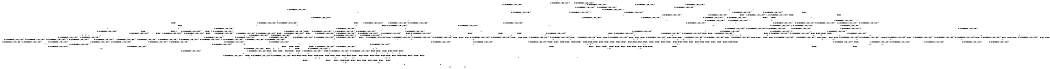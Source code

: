 digraph BCG {
size = "7, 10.5";
center = TRUE;
node [shape = circle];
0 [peripheries = 2];
0 -> 1 [label = "EX !0 !ATOMIC_EXCH_BRANCH (1, +0, FALSE, +0, 3, TRUE) !{}"];
0 -> 2 [label = "EX !2 !ATOMIC_EXCH_BRANCH (1, +0, TRUE, +0, 1, TRUE) !{}"];
0 -> 3 [label = "EX !1 !ATOMIC_EXCH_BRANCH (1, +1, TRUE, +0, 2, TRUE) !{}"];
0 -> 4 [label = "EX !0 !ATOMIC_EXCH_BRANCH (1, +0, FALSE, +0, 3, TRUE) !{}"];
0 -> 5 [label = "EX !2 !ATOMIC_EXCH_BRANCH (1, +0, TRUE, +0, 1, TRUE) !{}"];
0 -> 6 [label = "EX !1 !ATOMIC_EXCH_BRANCH (1, +1, TRUE, +0, 2, TRUE) !{}"];
1 -> 7 [label = "EX !2 !ATOMIC_EXCH_BRANCH (1, +0, TRUE, +0, 1, TRUE) !{}"];
2 -> 8 [label = "EX !0 !ATOMIC_EXCH_BRANCH (1, +0, FALSE, +0, 3, TRUE) !{}"];
3 -> 9 [label = "EX !0 !ATOMIC_EXCH_BRANCH (1, +0, FALSE, +0, 3, FALSE) !{}"];
4 -> 7 [label = "EX !2 !ATOMIC_EXCH_BRANCH (1, +0, TRUE, +0, 1, TRUE) !{}"];
4 -> 10 [label = "EX !1 !ATOMIC_EXCH_BRANCH (1, +1, TRUE, +0, 2, TRUE) !{}"];
4 -> 11 [label = "TERMINATE !0"];
4 -> 12 [label = "EX !2 !ATOMIC_EXCH_BRANCH (1, +0, TRUE, +0, 1, TRUE) !{}"];
4 -> 13 [label = "EX !1 !ATOMIC_EXCH_BRANCH (1, +1, TRUE, +0, 2, TRUE) !{}"];
4 -> 14 [label = "TERMINATE !0"];
5 -> 2 [label = "EX !2 !ATOMIC_EXCH_BRANCH (1, +0, TRUE, +0, 1, TRUE) !{}"];
5 -> 8 [label = "EX !0 !ATOMIC_EXCH_BRANCH (1, +0, FALSE, +0, 3, TRUE) !{}"];
5 -> 15 [label = "EX !1 !ATOMIC_EXCH_BRANCH (1, +1, TRUE, +0, 2, TRUE) !{}"];
5 -> 5 [label = "EX !2 !ATOMIC_EXCH_BRANCH (1, +0, TRUE, +0, 1, TRUE) !{}"];
5 -> 16 [label = "EX !0 !ATOMIC_EXCH_BRANCH (1, +0, FALSE, +0, 3, TRUE) !{}"];
5 -> 17 [label = "EX !1 !ATOMIC_EXCH_BRANCH (1, +1, TRUE, +0, 2, TRUE) !{}"];
6 -> 9 [label = "EX !0 !ATOMIC_EXCH_BRANCH (1, +0, FALSE, +0, 3, FALSE) !{}"];
6 -> 18 [label = "EX !2 !ATOMIC_EXCH_BRANCH (1, +0, TRUE, +0, 1, FALSE) !{}"];
6 -> 19 [label = "TERMINATE !1"];
6 -> 20 [label = "EX !0 !ATOMIC_EXCH_BRANCH (1, +0, FALSE, +0, 3, FALSE) !{}"];
6 -> 21 [label = "EX !2 !ATOMIC_EXCH_BRANCH (1, +0, TRUE, +0, 1, FALSE) !{}"];
6 -> 22 [label = "TERMINATE !1"];
7 -> 23 [label = "EX !1 !ATOMIC_EXCH_BRANCH (1, +1, TRUE, +0, 2, TRUE) !{}"];
8 -> 7 [label = "EX !2 !ATOMIC_EXCH_BRANCH (1, +0, TRUE, +0, 1, TRUE) !{}"];
9 -> 24 [label = "EX !0 !ATOMIC_EXCH_BRANCH (1, +1, TRUE, +1, 2, TRUE) !{}"];
10 -> 25 [label = "EX !2 !ATOMIC_EXCH_BRANCH (1, +0, TRUE, +0, 1, FALSE) !{}"];
11 -> 26 [label = "EX !2 !ATOMIC_EXCH_BRANCH (1, +0, TRUE, +0, 1, TRUE) !{}"];
12 -> 7 [label = "EX !2 !ATOMIC_EXCH_BRANCH (1, +0, TRUE, +0, 1, TRUE) !{}"];
12 -> 23 [label = "EX !1 !ATOMIC_EXCH_BRANCH (1, +1, TRUE, +0, 2, TRUE) !{}"];
12 -> 27 [label = "TERMINATE !0"];
12 -> 12 [label = "EX !2 !ATOMIC_EXCH_BRANCH (1, +0, TRUE, +0, 1, TRUE) !{}"];
12 -> 28 [label = "EX !1 !ATOMIC_EXCH_BRANCH (1, +1, TRUE, +0, 2, TRUE) !{}"];
12 -> 29 [label = "TERMINATE !0"];
13 -> 25 [label = "EX !2 !ATOMIC_EXCH_BRANCH (1, +0, TRUE, +0, 1, FALSE) !{}"];
13 -> 30 [label = "TERMINATE !0"];
13 -> 31 [label = "TERMINATE !1"];
13 -> 32 [label = "EX !2 !ATOMIC_EXCH_BRANCH (1, +0, TRUE, +0, 1, FALSE) !{}"];
13 -> 33 [label = "TERMINATE !0"];
13 -> 34 [label = "TERMINATE !1"];
14 -> 26 [label = "EX !2 !ATOMIC_EXCH_BRANCH (1, +0, TRUE, +0, 1, TRUE) !{}"];
14 -> 35 [label = "EX !1 !ATOMIC_EXCH_BRANCH (1, +1, TRUE, +0, 2, TRUE) !{}"];
14 -> 36 [label = "EX !2 !ATOMIC_EXCH_BRANCH (1, +0, TRUE, +0, 1, TRUE) !{}"];
14 -> 37 [label = "EX !1 !ATOMIC_EXCH_BRANCH (1, +1, TRUE, +0, 2, TRUE) !{}"];
15 -> 18 [label = "EX !2 !ATOMIC_EXCH_BRANCH (1, +0, TRUE, +0, 1, FALSE) !{}"];
16 -> 7 [label = "EX !2 !ATOMIC_EXCH_BRANCH (1, +0, TRUE, +0, 1, TRUE) !{}"];
16 -> 23 [label = "EX !1 !ATOMIC_EXCH_BRANCH (1, +1, TRUE, +0, 2, TRUE) !{}"];
16 -> 27 [label = "TERMINATE !0"];
16 -> 12 [label = "EX !2 !ATOMIC_EXCH_BRANCH (1, +0, TRUE, +0, 1, TRUE) !{}"];
16 -> 28 [label = "EX !1 !ATOMIC_EXCH_BRANCH (1, +1, TRUE, +0, 2, TRUE) !{}"];
16 -> 29 [label = "TERMINATE !0"];
17 -> 18 [label = "EX !2 !ATOMIC_EXCH_BRANCH (1, +0, TRUE, +0, 1, FALSE) !{}"];
17 -> 38 [label = "EX !0 !ATOMIC_EXCH_BRANCH (1, +0, FALSE, +0, 3, FALSE) !{}"];
17 -> 39 [label = "TERMINATE !1"];
17 -> 21 [label = "EX !2 !ATOMIC_EXCH_BRANCH (1, +0, TRUE, +0, 1, FALSE) !{}"];
17 -> 40 [label = "EX !0 !ATOMIC_EXCH_BRANCH (1, +0, FALSE, +0, 3, FALSE) !{}"];
17 -> 41 [label = "TERMINATE !1"];
18 -> 42 [label = "EX !0 !ATOMIC_EXCH_BRANCH (1, +0, FALSE, +0, 3, TRUE) !{}"];
19 -> 43 [label = "EX !0 !ATOMIC_EXCH_BRANCH (1, +0, FALSE, +0, 3, FALSE) !{}"];
20 -> 24 [label = "EX !0 !ATOMIC_EXCH_BRANCH (1, +1, TRUE, +1, 2, TRUE) !{}"];
20 -> 44 [label = "EX !2 !ATOMIC_EXCH_BRANCH (1, +0, TRUE, +0, 1, FALSE) !{}"];
20 -> 45 [label = "TERMINATE !1"];
20 -> 46 [label = "EX !0 !ATOMIC_EXCH_BRANCH (1, +1, TRUE, +1, 2, TRUE) !{}"];
20 -> 47 [label = "EX !2 !ATOMIC_EXCH_BRANCH (1, +0, TRUE, +0, 1, FALSE) !{}"];
20 -> 48 [label = "TERMINATE !1"];
21 -> 42 [label = "EX !0 !ATOMIC_EXCH_BRANCH (1, +0, FALSE, +0, 3, TRUE) !{}"];
21 -> 49 [label = "TERMINATE !2"];
21 -> 50 [label = "TERMINATE !1"];
21 -> 51 [label = "EX !0 !ATOMIC_EXCH_BRANCH (1, +0, FALSE, +0, 3, TRUE) !{}"];
21 -> 52 [label = "TERMINATE !2"];
21 -> 53 [label = "TERMINATE !1"];
22 -> 43 [label = "EX !0 !ATOMIC_EXCH_BRANCH (1, +0, FALSE, +0, 3, FALSE) !{}"];
22 -> 54 [label = "EX !2 !ATOMIC_EXCH_BRANCH (1, +0, TRUE, +0, 1, FALSE) !{}"];
22 -> 55 [label = "EX !0 !ATOMIC_EXCH_BRANCH (1, +0, FALSE, +0, 3, FALSE) !{}"];
22 -> 56 [label = "EX !2 !ATOMIC_EXCH_BRANCH (1, +0, TRUE, +0, 1, FALSE) !{}"];
23 -> 25 [label = "EX !2 !ATOMIC_EXCH_BRANCH (1, +0, TRUE, +0, 1, FALSE) !{}"];
24 -> 44 [label = "EX !2 !ATOMIC_EXCH_BRANCH (1, +0, TRUE, +0, 1, FALSE) !{}"];
25 -> 57 [label = "TERMINATE !0"];
26 -> 58 [label = "EX !1 !ATOMIC_EXCH_BRANCH (1, +1, TRUE, +0, 2, TRUE) !{}"];
27 -> 58 [label = "EX !1 !ATOMIC_EXCH_BRANCH (1, +1, TRUE, +0, 2, TRUE) !{}"];
28 -> 25 [label = "EX !2 !ATOMIC_EXCH_BRANCH (1, +0, TRUE, +0, 1, FALSE) !{}"];
28 -> 59 [label = "TERMINATE !0"];
28 -> 60 [label = "TERMINATE !1"];
28 -> 32 [label = "EX !2 !ATOMIC_EXCH_BRANCH (1, +0, TRUE, +0, 1, FALSE) !{}"];
28 -> 61 [label = "TERMINATE !0"];
28 -> 62 [label = "TERMINATE !1"];
29 -> 58 [label = "EX !1 !ATOMIC_EXCH_BRANCH (1, +1, TRUE, +0, 2, TRUE) !{}"];
29 -> 26 [label = "EX !2 !ATOMIC_EXCH_BRANCH (1, +0, TRUE, +0, 1, TRUE) !{}"];
29 -> 63 [label = "EX !1 !ATOMIC_EXCH_BRANCH (1, +1, TRUE, +0, 2, TRUE) !{}"];
29 -> 36 [label = "EX !2 !ATOMIC_EXCH_BRANCH (1, +0, TRUE, +0, 1, TRUE) !{}"];
30 -> 64 [label = "EX !2 !ATOMIC_EXCH_BRANCH (1, +0, TRUE, +0, 1, FALSE) !{}"];
31 -> 65 [label = "EX !2 !ATOMIC_EXCH_BRANCH (1, +0, TRUE, +0, 1, FALSE) !{}"];
32 -> 57 [label = "TERMINATE !0"];
32 -> 66 [label = "TERMINATE !2"];
32 -> 67 [label = "TERMINATE !1"];
32 -> 68 [label = "TERMINATE !0"];
32 -> 69 [label = "TERMINATE !2"];
32 -> 70 [label = "TERMINATE !1"];
33 -> 64 [label = "EX !2 !ATOMIC_EXCH_BRANCH (1, +0, TRUE, +0, 1, FALSE) !{}"];
33 -> 71 [label = "TERMINATE !1"];
33 -> 72 [label = "EX !2 !ATOMIC_EXCH_BRANCH (1, +0, TRUE, +0, 1, FALSE) !{}"];
33 -> 73 [label = "TERMINATE !1"];
34 -> 65 [label = "EX !2 !ATOMIC_EXCH_BRANCH (1, +0, TRUE, +0, 1, FALSE) !{}"];
34 -> 71 [label = "TERMINATE !0"];
34 -> 74 [label = "EX !2 !ATOMIC_EXCH_BRANCH (1, +0, TRUE, +0, 1, FALSE) !{}"];
34 -> 73 [label = "TERMINATE !0"];
35 -> 64 [label = "EX !2 !ATOMIC_EXCH_BRANCH (1, +0, TRUE, +0, 1, FALSE) !{}"];
36 -> 26 [label = "EX !2 !ATOMIC_EXCH_BRANCH (1, +0, TRUE, +0, 1, TRUE) !{}"];
36 -> 58 [label = "EX !1 !ATOMIC_EXCH_BRANCH (1, +1, TRUE, +0, 2, TRUE) !{}"];
36 -> 36 [label = "EX !2 !ATOMIC_EXCH_BRANCH (1, +0, TRUE, +0, 1, TRUE) !{}"];
36 -> 63 [label = "EX !1 !ATOMIC_EXCH_BRANCH (1, +1, TRUE, +0, 2, TRUE) !{}"];
37 -> 64 [label = "EX !2 !ATOMIC_EXCH_BRANCH (1, +0, TRUE, +0, 1, FALSE) !{}"];
37 -> 71 [label = "TERMINATE !1"];
37 -> 72 [label = "EX !2 !ATOMIC_EXCH_BRANCH (1, +0, TRUE, +0, 1, FALSE) !{}"];
37 -> 73 [label = "TERMINATE !1"];
38 -> 75 [label = "EX !0 !ATOMIC_EXCH_BRANCH (1, +1, TRUE, +1, 2, TRUE) !{}"];
39 -> 76 [label = "EX !0 !ATOMIC_EXCH_BRANCH (1, +0, FALSE, +0, 3, FALSE) !{}"];
40 -> 75 [label = "EX !0 !ATOMIC_EXCH_BRANCH (1, +1, TRUE, +1, 2, TRUE) !{}"];
40 -> 44 [label = "EX !2 !ATOMIC_EXCH_BRANCH (1, +0, TRUE, +0, 1, FALSE) !{}"];
40 -> 77 [label = "TERMINATE !1"];
40 -> 78 [label = "EX !0 !ATOMIC_EXCH_BRANCH (1, +1, TRUE, +1, 2, TRUE) !{}"];
40 -> 47 [label = "EX !2 !ATOMIC_EXCH_BRANCH (1, +0, TRUE, +0, 1, FALSE) !{}"];
40 -> 79 [label = "TERMINATE !1"];
41 -> 76 [label = "EX !0 !ATOMIC_EXCH_BRANCH (1, +0, FALSE, +0, 3, FALSE) !{}"];
41 -> 54 [label = "EX !2 !ATOMIC_EXCH_BRANCH (1, +0, TRUE, +0, 1, FALSE) !{}"];
41 -> 80 [label = "EX !0 !ATOMIC_EXCH_BRANCH (1, +0, FALSE, +0, 3, FALSE) !{}"];
41 -> 56 [label = "EX !2 !ATOMIC_EXCH_BRANCH (1, +0, TRUE, +0, 1, FALSE) !{}"];
42 -> 57 [label = "TERMINATE !0"];
43 -> 81 [label = "EX !0 !ATOMIC_EXCH_BRANCH (1, +1, TRUE, +1, 2, TRUE) !{}"];
44 -> 82 [label = "EX !0 !ATOMIC_EXCH_BRANCH (1, +1, TRUE, +1, 2, FALSE) !{}"];
45 -> 83 [label = "EX !2 !ATOMIC_EXCH_BRANCH (1, +0, TRUE, +0, 1, FALSE) !{}"];
46 -> 24 [label = "EX !0 !ATOMIC_EXCH_BRANCH (1, +1, TRUE, +1, 2, TRUE) !{}"];
46 -> 44 [label = "EX !2 !ATOMIC_EXCH_BRANCH (1, +0, TRUE, +0, 1, FALSE) !{}"];
46 -> 45 [label = "TERMINATE !1"];
46 -> 46 [label = "EX !0 !ATOMIC_EXCH_BRANCH (1, +1, TRUE, +1, 2, TRUE) !{}"];
46 -> 47 [label = "EX !2 !ATOMIC_EXCH_BRANCH (1, +0, TRUE, +0, 1, FALSE) !{}"];
46 -> 48 [label = "TERMINATE !1"];
47 -> 82 [label = "EX !0 !ATOMIC_EXCH_BRANCH (1, +1, TRUE, +1, 2, FALSE) !{}"];
47 -> 84 [label = "TERMINATE !2"];
47 -> 85 [label = "TERMINATE !1"];
47 -> 86 [label = "EX !0 !ATOMIC_EXCH_BRANCH (1, +1, TRUE, +1, 2, FALSE) !{}"];
47 -> 87 [label = "TERMINATE !2"];
47 -> 88 [label = "TERMINATE !1"];
48 -> 83 [label = "EX !2 !ATOMIC_EXCH_BRANCH (1, +0, TRUE, +0, 1, FALSE) !{}"];
48 -> 81 [label = "EX !0 !ATOMIC_EXCH_BRANCH (1, +1, TRUE, +1, 2, TRUE) !{}"];
48 -> 89 [label = "EX !2 !ATOMIC_EXCH_BRANCH (1, +0, TRUE, +0, 1, FALSE) !{}"];
48 -> 90 [label = "EX !0 !ATOMIC_EXCH_BRANCH (1, +1, TRUE, +1, 2, TRUE) !{}"];
49 -> 91 [label = "EX !0 !ATOMIC_EXCH_BRANCH (1, +0, FALSE, +0, 3, TRUE) !{}"];
50 -> 92 [label = "EX !0 !ATOMIC_EXCH_BRANCH (1, +0, FALSE, +0, 3, TRUE) !{}"];
51 -> 57 [label = "TERMINATE !0"];
51 -> 66 [label = "TERMINATE !2"];
51 -> 67 [label = "TERMINATE !1"];
51 -> 68 [label = "TERMINATE !0"];
51 -> 69 [label = "TERMINATE !2"];
51 -> 70 [label = "TERMINATE !1"];
52 -> 91 [label = "EX !0 !ATOMIC_EXCH_BRANCH (1, +0, FALSE, +0, 3, TRUE) !{}"];
52 -> 93 [label = "TERMINATE !1"];
52 -> 94 [label = "EX !0 !ATOMIC_EXCH_BRANCH (1, +0, FALSE, +0, 3, TRUE) !{}"];
52 -> 95 [label = "TERMINATE !1"];
53 -> 92 [label = "EX !0 !ATOMIC_EXCH_BRANCH (1, +0, FALSE, +0, 3, TRUE) !{}"];
53 -> 93 [label = "TERMINATE !2"];
53 -> 96 [label = "EX !0 !ATOMIC_EXCH_BRANCH (1, +0, FALSE, +0, 3, TRUE) !{}"];
53 -> 95 [label = "TERMINATE !2"];
54 -> 92 [label = "EX !0 !ATOMIC_EXCH_BRANCH (1, +0, FALSE, +0, 3, TRUE) !{}"];
55 -> 81 [label = "EX !0 !ATOMIC_EXCH_BRANCH (1, +1, TRUE, +1, 2, TRUE) !{}"];
55 -> 83 [label = "EX !2 !ATOMIC_EXCH_BRANCH (1, +0, TRUE, +0, 1, FALSE) !{}"];
55 -> 90 [label = "EX !0 !ATOMIC_EXCH_BRANCH (1, +1, TRUE, +1, 2, TRUE) !{}"];
55 -> 89 [label = "EX !2 !ATOMIC_EXCH_BRANCH (1, +0, TRUE, +0, 1, FALSE) !{}"];
56 -> 92 [label = "EX !0 !ATOMIC_EXCH_BRANCH (1, +0, FALSE, +0, 3, TRUE) !{}"];
56 -> 93 [label = "TERMINATE !2"];
56 -> 96 [label = "EX !0 !ATOMIC_EXCH_BRANCH (1, +0, FALSE, +0, 3, TRUE) !{}"];
56 -> 95 [label = "TERMINATE !2"];
57 -> 97 [label = "TERMINATE !2"];
58 -> 64 [label = "EX !2 !ATOMIC_EXCH_BRANCH (1, +0, TRUE, +0, 1, FALSE) !{}"];
59 -> 98 [label = "TERMINATE !1"];
60 -> 98 [label = "TERMINATE !0"];
61 -> 98 [label = "TERMINATE !1"];
61 -> 64 [label = "EX !2 !ATOMIC_EXCH_BRANCH (1, +0, TRUE, +0, 1, FALSE) !{}"];
61 -> 99 [label = "TERMINATE !1"];
61 -> 72 [label = "EX !2 !ATOMIC_EXCH_BRANCH (1, +0, TRUE, +0, 1, FALSE) !{}"];
62 -> 98 [label = "TERMINATE !0"];
62 -> 65 [label = "EX !2 !ATOMIC_EXCH_BRANCH (1, +0, TRUE, +0, 1, FALSE) !{}"];
62 -> 99 [label = "TERMINATE !0"];
62 -> 74 [label = "EX !2 !ATOMIC_EXCH_BRANCH (1, +0, TRUE, +0, 1, FALSE) !{}"];
63 -> 64 [label = "EX !2 !ATOMIC_EXCH_BRANCH (1, +0, TRUE, +0, 1, FALSE) !{}"];
63 -> 98 [label = "TERMINATE !1"];
63 -> 72 [label = "EX !2 !ATOMIC_EXCH_BRANCH (1, +0, TRUE, +0, 1, FALSE) !{}"];
63 -> 99 [label = "TERMINATE !1"];
64 -> 97 [label = "TERMINATE !2"];
65 -> 100 [label = "TERMINATE !0"];
66 -> 97 [label = "TERMINATE !0"];
67 -> 100 [label = "TERMINATE !0"];
68 -> 97 [label = "TERMINATE !2"];
68 -> 100 [label = "TERMINATE !1"];
68 -> 101 [label = "TERMINATE !2"];
68 -> 102 [label = "TERMINATE !1"];
69 -> 97 [label = "TERMINATE !0"];
69 -> 103 [label = "TERMINATE !1"];
69 -> 101 [label = "TERMINATE !0"];
69 -> 104 [label = "TERMINATE !1"];
70 -> 100 [label = "TERMINATE !0"];
70 -> 103 [label = "TERMINATE !2"];
70 -> 102 [label = "TERMINATE !0"];
70 -> 104 [label = "TERMINATE !2"];
71 -> 105 [label = "EX !2 !ATOMIC_EXCH_BRANCH (1, +0, TRUE, +0, 1, FALSE) !{}"];
72 -> 97 [label = "TERMINATE !2"];
72 -> 100 [label = "TERMINATE !1"];
72 -> 101 [label = "TERMINATE !2"];
72 -> 102 [label = "TERMINATE !1"];
73 -> 105 [label = "EX !2 !ATOMIC_EXCH_BRANCH (1, +0, TRUE, +0, 1, FALSE) !{}"];
73 -> 106 [label = "EX !2 !ATOMIC_EXCH_BRANCH (1, +0, TRUE, +0, 1, FALSE) !{}"];
74 -> 100 [label = "TERMINATE !0"];
74 -> 103 [label = "TERMINATE !2"];
74 -> 102 [label = "TERMINATE !0"];
74 -> 104 [label = "TERMINATE !2"];
75 -> 44 [label = "EX !2 !ATOMIC_EXCH_BRANCH (1, +0, TRUE, +0, 1, FALSE) !{}"];
76 -> 107 [label = "EX !0 !ATOMIC_EXCH_BRANCH (1, +1, TRUE, +1, 2, TRUE) !{}"];
77 -> 107 [label = "EX !0 !ATOMIC_EXCH_BRANCH (1, +1, TRUE, +1, 2, TRUE) !{}"];
78 -> 75 [label = "EX !0 !ATOMIC_EXCH_BRANCH (1, +1, TRUE, +1, 2, TRUE) !{}"];
78 -> 44 [label = "EX !2 !ATOMIC_EXCH_BRANCH (1, +0, TRUE, +0, 1, FALSE) !{}"];
78 -> 77 [label = "TERMINATE !1"];
78 -> 78 [label = "EX !0 !ATOMIC_EXCH_BRANCH (1, +1, TRUE, +1, 2, TRUE) !{}"];
78 -> 47 [label = "EX !2 !ATOMIC_EXCH_BRANCH (1, +0, TRUE, +0, 1, FALSE) !{}"];
78 -> 79 [label = "TERMINATE !1"];
79 -> 107 [label = "EX !0 !ATOMIC_EXCH_BRANCH (1, +1, TRUE, +1, 2, TRUE) !{}"];
79 -> 83 [label = "EX !2 !ATOMIC_EXCH_BRANCH (1, +0, TRUE, +0, 1, FALSE) !{}"];
79 -> 108 [label = "EX !0 !ATOMIC_EXCH_BRANCH (1, +1, TRUE, +1, 2, TRUE) !{}"];
79 -> 89 [label = "EX !2 !ATOMIC_EXCH_BRANCH (1, +0, TRUE, +0, 1, FALSE) !{}"];
80 -> 107 [label = "EX !0 !ATOMIC_EXCH_BRANCH (1, +1, TRUE, +1, 2, TRUE) !{}"];
80 -> 83 [label = "EX !2 !ATOMIC_EXCH_BRANCH (1, +0, TRUE, +0, 1, FALSE) !{}"];
80 -> 108 [label = "EX !0 !ATOMIC_EXCH_BRANCH (1, +1, TRUE, +1, 2, TRUE) !{}"];
80 -> 89 [label = "EX !2 !ATOMIC_EXCH_BRANCH (1, +0, TRUE, +0, 1, FALSE) !{}"];
81 -> 83 [label = "EX !2 !ATOMIC_EXCH_BRANCH (1, +0, TRUE, +0, 1, FALSE) !{}"];
82 -> 109 [label = "TERMINATE !0"];
83 -> 110 [label = "EX !0 !ATOMIC_EXCH_BRANCH (1, +1, TRUE, +1, 2, FALSE) !{}"];
84 -> 111 [label = "TERMINATE !1"];
85 -> 111 [label = "TERMINATE !2"];
86 -> 109 [label = "TERMINATE !0"];
86 -> 112 [label = "TERMINATE !2"];
86 -> 113 [label = "TERMINATE !1"];
86 -> 114 [label = "TERMINATE !0"];
86 -> 115 [label = "TERMINATE !2"];
86 -> 116 [label = "TERMINATE !1"];
87 -> 111 [label = "TERMINATE !1"];
87 -> 117 [label = "EX !0 !ATOMIC_EXCH_BRANCH (1, +1, TRUE, +1, 2, FALSE) !{}"];
87 -> 118 [label = "TERMINATE !1"];
87 -> 119 [label = "EX !0 !ATOMIC_EXCH_BRANCH (1, +1, TRUE, +1, 2, FALSE) !{}"];
88 -> 111 [label = "TERMINATE !2"];
88 -> 110 [label = "EX !0 !ATOMIC_EXCH_BRANCH (1, +1, TRUE, +1, 2, FALSE) !{}"];
88 -> 118 [label = "TERMINATE !2"];
88 -> 120 [label = "EX !0 !ATOMIC_EXCH_BRANCH (1, +1, TRUE, +1, 2, FALSE) !{}"];
89 -> 110 [label = "EX !0 !ATOMIC_EXCH_BRANCH (1, +1, TRUE, +1, 2, FALSE) !{}"];
89 -> 111 [label = "TERMINATE !2"];
89 -> 120 [label = "EX !0 !ATOMIC_EXCH_BRANCH (1, +1, TRUE, +1, 2, FALSE) !{}"];
89 -> 118 [label = "TERMINATE !2"];
90 -> 81 [label = "EX !0 !ATOMIC_EXCH_BRANCH (1, +1, TRUE, +1, 2, TRUE) !{}"];
90 -> 83 [label = "EX !2 !ATOMIC_EXCH_BRANCH (1, +0, TRUE, +0, 1, FALSE) !{}"];
90 -> 90 [label = "EX !0 !ATOMIC_EXCH_BRANCH (1, +1, TRUE, +1, 2, TRUE) !{}"];
90 -> 89 [label = "EX !2 !ATOMIC_EXCH_BRANCH (1, +0, TRUE, +0, 1, FALSE) !{}"];
91 -> 97 [label = "TERMINATE !0"];
92 -> 100 [label = "TERMINATE !0"];
93 -> 121 [label = "EX !0 !ATOMIC_EXCH_BRANCH (1, +0, FALSE, +0, 3, TRUE) !{}"];
94 -> 97 [label = "TERMINATE !0"];
94 -> 103 [label = "TERMINATE !1"];
94 -> 101 [label = "TERMINATE !0"];
94 -> 104 [label = "TERMINATE !1"];
95 -> 121 [label = "EX !0 !ATOMIC_EXCH_BRANCH (1, +0, FALSE, +0, 3, TRUE) !{}"];
95 -> 122 [label = "EX !0 !ATOMIC_EXCH_BRANCH (1, +0, FALSE, +0, 3, TRUE) !{}"];
96 -> 100 [label = "TERMINATE !0"];
96 -> 103 [label = "TERMINATE !2"];
96 -> 102 [label = "TERMINATE !0"];
96 -> 104 [label = "TERMINATE !2"];
97 -> 123 [label = "TERMINATE !1"];
98 -> 105 [label = "EX !2 !ATOMIC_EXCH_BRANCH (1, +0, TRUE, +0, 1, FALSE) !{}"];
99 -> 105 [label = "EX !2 !ATOMIC_EXCH_BRANCH (1, +0, TRUE, +0, 1, FALSE) !{}"];
99 -> 106 [label = "EX !2 !ATOMIC_EXCH_BRANCH (1, +0, TRUE, +0, 1, FALSE) !{}"];
100 -> 123 [label = "TERMINATE !2"];
101 -> 123 [label = "TERMINATE !1"];
101 -> 124 [label = "TERMINATE !1"];
102 -> 123 [label = "TERMINATE !2"];
102 -> 124 [label = "TERMINATE !2"];
103 -> 123 [label = "TERMINATE !0"];
104 -> 123 [label = "TERMINATE !0"];
104 -> 124 [label = "TERMINATE !0"];
105 -> 123 [label = "TERMINATE !2"];
106 -> 123 [label = "TERMINATE !2"];
106 -> 124 [label = "TERMINATE !2"];
107 -> 83 [label = "EX !2 !ATOMIC_EXCH_BRANCH (1, +0, TRUE, +0, 1, FALSE) !{}"];
108 -> 107 [label = "EX !0 !ATOMIC_EXCH_BRANCH (1, +1, TRUE, +1, 2, TRUE) !{}"];
108 -> 83 [label = "EX !2 !ATOMIC_EXCH_BRANCH (1, +0, TRUE, +0, 1, FALSE) !{}"];
108 -> 108 [label = "EX !0 !ATOMIC_EXCH_BRANCH (1, +1, TRUE, +1, 2, TRUE) !{}"];
108 -> 89 [label = "EX !2 !ATOMIC_EXCH_BRANCH (1, +0, TRUE, +0, 1, FALSE) !{}"];
109 -> 125 [label = "TERMINATE !2"];
110 -> 126 [label = "TERMINATE !0"];
111 -> 127 [label = "EX !0 !ATOMIC_EXCH_BRANCH (1, +1, TRUE, +1, 2, FALSE) !{}"];
112 -> 125 [label = "TERMINATE !0"];
113 -> 126 [label = "TERMINATE !0"];
114 -> 125 [label = "TERMINATE !2"];
114 -> 126 [label = "TERMINATE !1"];
114 -> 128 [label = "TERMINATE !2"];
114 -> 129 [label = "TERMINATE !1"];
115 -> 125 [label = "TERMINATE !0"];
115 -> 130 [label = "TERMINATE !1"];
115 -> 128 [label = "TERMINATE !0"];
115 -> 131 [label = "TERMINATE !1"];
116 -> 126 [label = "TERMINATE !0"];
116 -> 130 [label = "TERMINATE !2"];
116 -> 129 [label = "TERMINATE !0"];
116 -> 131 [label = "TERMINATE !2"];
117 -> 125 [label = "TERMINATE !0"];
118 -> 127 [label = "EX !0 !ATOMIC_EXCH_BRANCH (1, +1, TRUE, +1, 2, FALSE) !{}"];
118 -> 132 [label = "EX !0 !ATOMIC_EXCH_BRANCH (1, +1, TRUE, +1, 2, FALSE) !{}"];
119 -> 125 [label = "TERMINATE !0"];
119 -> 130 [label = "TERMINATE !1"];
119 -> 128 [label = "TERMINATE !0"];
119 -> 131 [label = "TERMINATE !1"];
120 -> 126 [label = "TERMINATE !0"];
120 -> 130 [label = "TERMINATE !2"];
120 -> 129 [label = "TERMINATE !0"];
120 -> 131 [label = "TERMINATE !2"];
121 -> 123 [label = "TERMINATE !0"];
122 -> 123 [label = "TERMINATE !0"];
122 -> 124 [label = "TERMINATE !0"];
123 -> 133 [label = "exit"];
124 -> 134 [label = "exit"];
125 -> 135 [label = "TERMINATE !1"];
126 -> 135 [label = "TERMINATE !2"];
127 -> 135 [label = "TERMINATE !0"];
128 -> 135 [label = "TERMINATE !1"];
128 -> 136 [label = "TERMINATE !1"];
129 -> 135 [label = "TERMINATE !2"];
129 -> 136 [label = "TERMINATE !2"];
130 -> 135 [label = "TERMINATE !0"];
131 -> 135 [label = "TERMINATE !0"];
131 -> 136 [label = "TERMINATE !0"];
132 -> 135 [label = "TERMINATE !0"];
132 -> 136 [label = "TERMINATE !0"];
135 -> 133 [label = "exit"];
136 -> 134 [label = "exit"];
}
